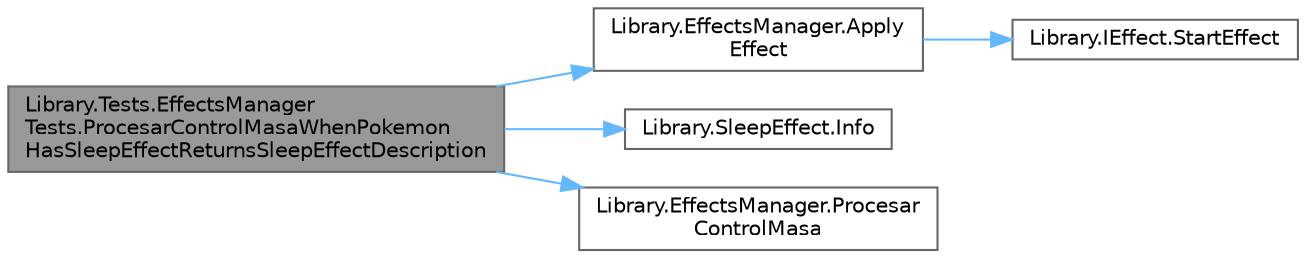 digraph "Library.Tests.EffectsManagerTests.ProcesarControlMasaWhenPokemonHasSleepEffectReturnsSleepEffectDescription"
{
 // INTERACTIVE_SVG=YES
 // LATEX_PDF_SIZE
  bgcolor="transparent";
  edge [fontname=Helvetica,fontsize=10,labelfontname=Helvetica,labelfontsize=10];
  node [fontname=Helvetica,fontsize=10,shape=box,height=0.2,width=0.4];
  rankdir="LR";
  Node1 [id="Node000001",label="Library.Tests.EffectsManager\lTests.ProcesarControlMasaWhenPokemon\lHasSleepEffectReturnsSleepEffectDescription",height=0.2,width=0.4,color="gray40", fillcolor="grey60", style="filled", fontcolor="black",tooltip="Prueba que el método EffectsManager.ProcesarControlMasa devuelva la descripción del efecto de sueño c..."];
  Node1 -> Node2 [id="edge1_Node000001_Node000002",color="steelblue1",style="solid",tooltip=" "];
  Node2 [id="Node000002",label="Library.EffectsManager.Apply\lEffect",height=0.2,width=0.4,color="grey40", fillcolor="white", style="filled",URL="$classLibrary_1_1EffectsManager.html#aae0813f486b305c6ecdaf7fd7e4a7695",tooltip="Aplica un efecto específico a un Pokémon."];
  Node2 -> Node3 [id="edge2_Node000002_Node000003",color="steelblue1",style="solid",tooltip=" "];
  Node3 [id="Node000003",label="Library.IEffect.StartEffect",height=0.2,width=0.4,color="grey40", fillcolor="white", style="filled",URL="$interfaceLibrary_1_1IEffect.html#adaeb62144a700e69f5f08d859ccaca64",tooltip="Inicia el efecto sobre un Pokémon. Este método debe definir cómo el efecto afecta al Pokémon al momen..."];
  Node1 -> Node4 [id="edge3_Node000001_Node000004",color="steelblue1",style="solid",tooltip=" "];
  Node4 [id="Node000004",label="Library.SleepEffect.Info",height=0.2,width=0.4,color="grey40", fillcolor="white", style="filled",URL="$classLibrary_1_1SleepEffect.html#ad95fb53aaaf12e26fdd0d86579ae5762",tooltip="Proporciona información sobre el estado actual del efecto de sueño en un Pokémon."];
  Node1 -> Node5 [id="edge4_Node000001_Node000005",color="steelblue1",style="solid",tooltip=" "];
  Node5 [id="Node000005",label="Library.EffectsManager.Procesar\lControlMasa",height=0.2,width=0.4,color="grey40", fillcolor="white", style="filled",URL="$classLibrary_1_1EffectsManager.html#a0b9a49a0fc0ecd8a0e3a2e005e283944",tooltip="Procesa los efectos de control, como dormir o paralizar, y devuelve un mensaje que describe el result..."];
}
